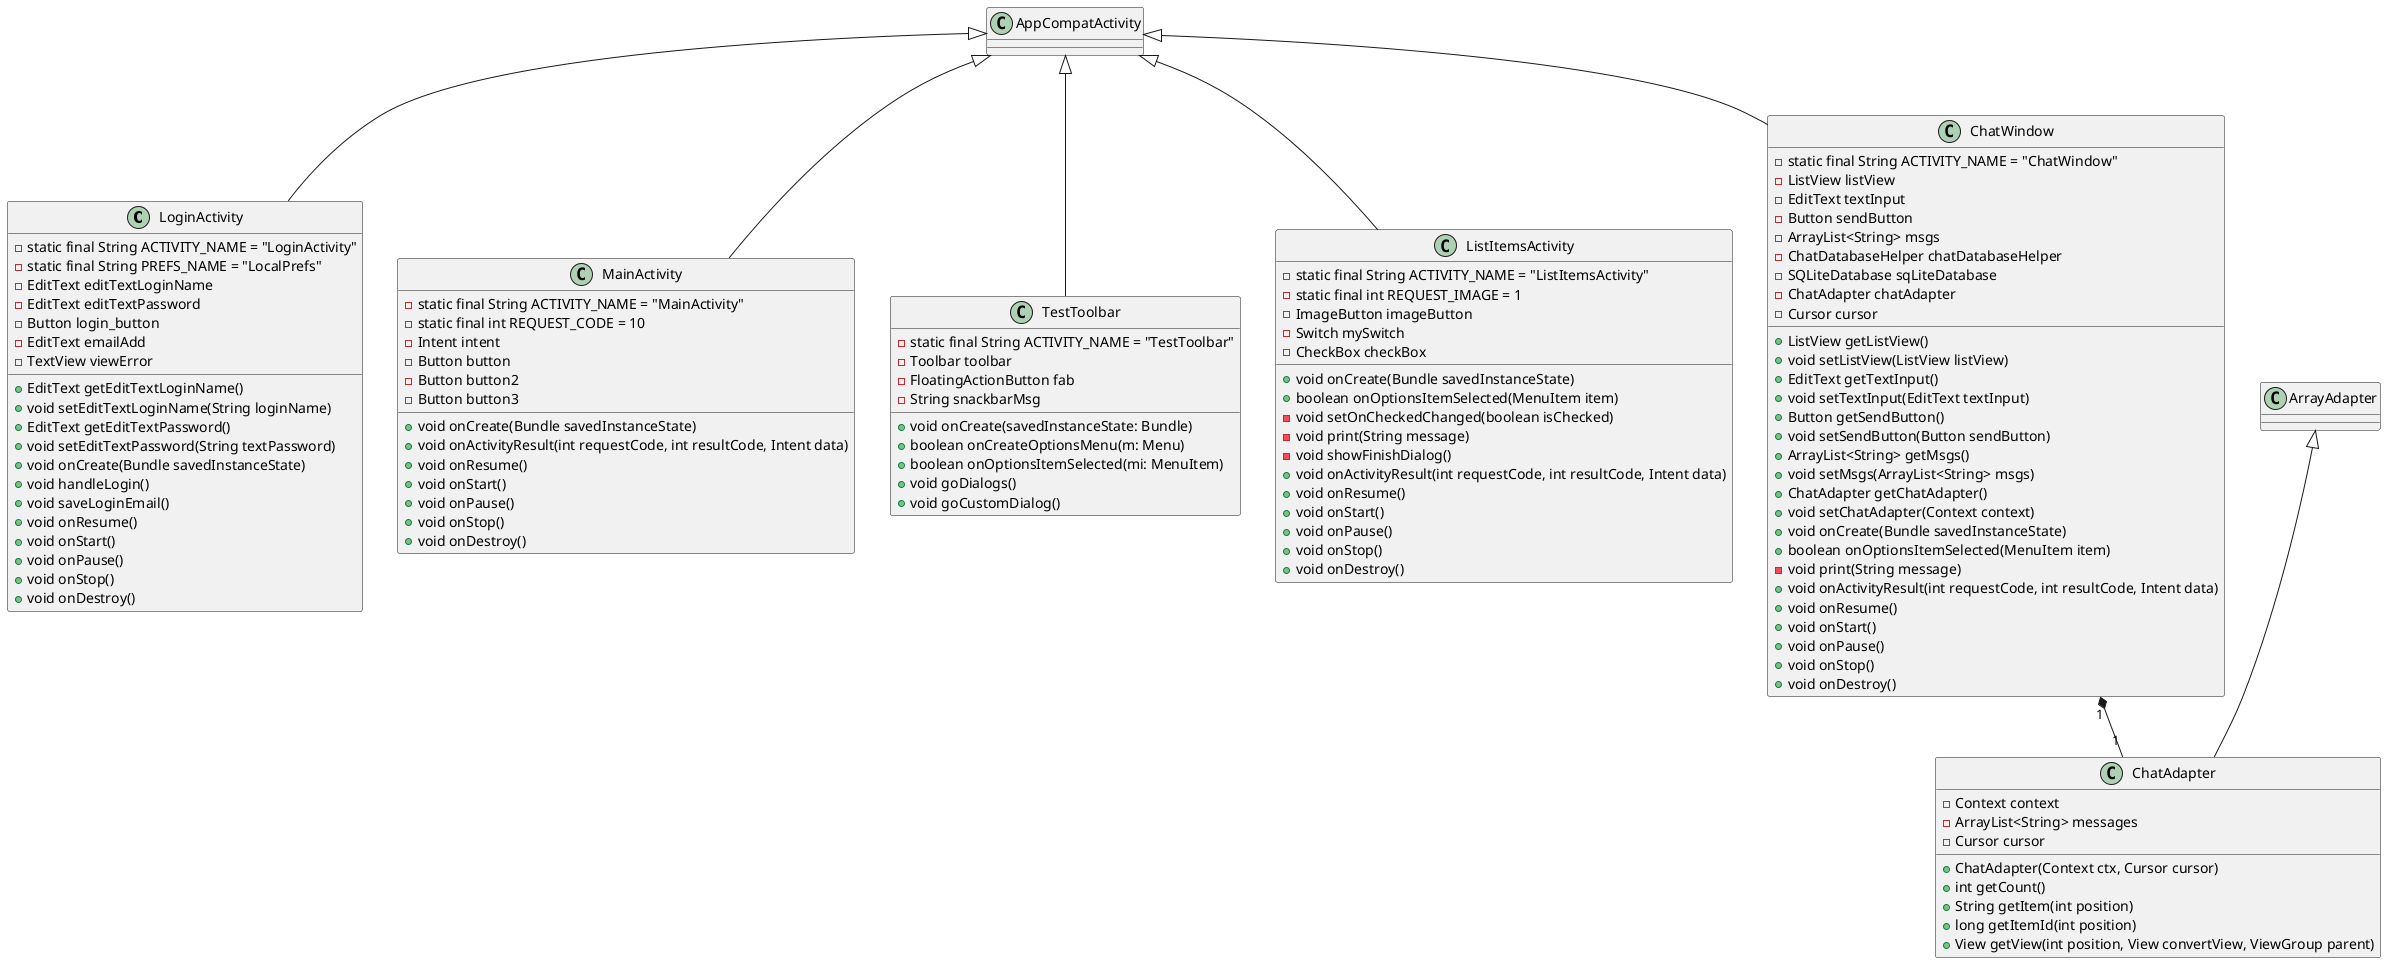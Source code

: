 @startuml
class LoginActivity extends AppCompatActivity {
    - static final String ACTIVITY_NAME = "LoginActivity"
    - static final String PREFS_NAME = "LocalPrefs"
    - EditText editTextLoginName
    - EditText editTextPassword
    - Button login_button
    - EditText emailAdd
    - TextView viewError

    + EditText getEditTextLoginName()
    + void setEditTextLoginName(String loginName)
    + EditText getEditTextPassword()
    + void setEditTextPassword(String textPassword)
    + void onCreate(Bundle savedInstanceState)
    + void handleLogin()
    + void saveLoginEmail()
    + void onResume()
    + void onStart()
    + void onPause()
    + void onStop()
    + void onDestroy()
}

class MainActivity extends AppCompatActivity {
    - static final String ACTIVITY_NAME = "MainActivity"
    - static final int REQUEST_CODE = 10
    - Intent intent
    - Button button
    - Button button2
    - Button button3

    + void onCreate(Bundle savedInstanceState)
    + void onActivityResult(int requestCode, int resultCode, Intent data)
    + void onResume()
    + void onStart()
    + void onPause()
    + void onStop()
    + void onDestroy()
}

class TestToolbar extends AppCompatActivity {
    - static final String ACTIVITY_NAME = "TestToolbar"
    - Toolbar toolbar
    - FloatingActionButton fab
    - String snackbarMsg
    + void onCreate(savedInstanceState: Bundle)
    + boolean onCreateOptionsMenu(m: Menu)
    + boolean onOptionsItemSelected(mi: MenuItem)
    + void goDialogs()
    + void goCustomDialog()
}

class ListItemsActivity extends AppCompatActivity {
    - static final String ACTIVITY_NAME = "ListItemsActivity"
    - static final int REQUEST_IMAGE = 1
    - ImageButton imageButton
    - Switch mySwitch
    - CheckBox checkBox

    + void onCreate(Bundle savedInstanceState)
    + boolean onOptionsItemSelected(MenuItem item)
    - void setOnCheckedChanged(boolean isChecked)
    - void print(String message)
    - void showFinishDialog()
    + void onActivityResult(int requestCode, int resultCode, Intent data)
    + void onResume()
    + void onStart()
    + void onPause()
    + void onStop()
    + void onDestroy()
}

class ChatWindow extends AppCompatActivity {
    - static final String ACTIVITY_NAME = "ChatWindow"
    - ListView listView
    - EditText textInput
    - Button sendButton
    - ArrayList<String> msgs
    - ChatDatabaseHelper chatDatabaseHelper
    - SQLiteDatabase sqLiteDatabase
    - ChatAdapter chatAdapter
    - Cursor cursor

    + ListView getListView()
    + void setListView(ListView listView)
    + EditText getTextInput()
    + void setTextInput(EditText textInput)
    + Button getSendButton()
    + void setSendButton(Button sendButton)
    + ArrayList<String> getMsgs()
    + void setMsgs(ArrayList<String> msgs)
    + ChatAdapter getChatAdapter()
    + void setChatAdapter(Context context)
    + void onCreate(Bundle savedInstanceState)
    + boolean onOptionsItemSelected(MenuItem item)
    - void print(String message)
    + void onActivityResult(int requestCode, int resultCode, Intent data)
    + void onResume()
    + void onStart()
    + void onPause()
    + void onStop()
    + void onDestroy()
}

class ChatAdapter extends ArrayAdapter<String> {
    - Context context
    - ArrayList<String> messages
    - Cursor cursor
    + ChatAdapter(Context ctx, Cursor cursor)
    + int getCount()
    + String getItem(int position)
    + long getItemId(int position)
    + View getView(int position, View convertView, ViewGroup parent)
}

ChatWindow "1" *-- "1" ChatAdapter
@enduml
